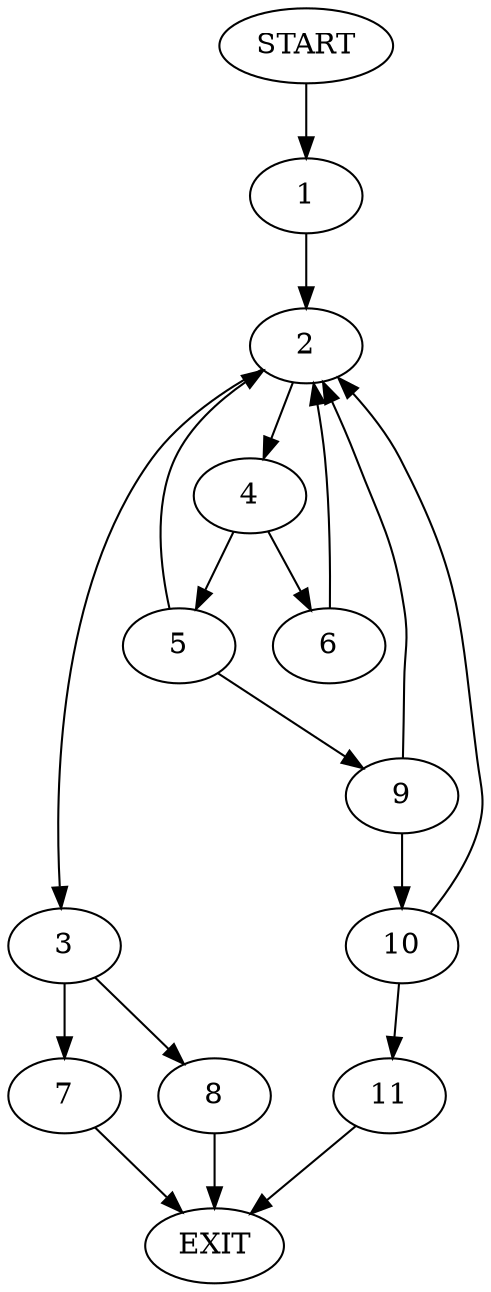 digraph {
0 [label="START"]
12 [label="EXIT"]
0 -> 1
1 -> 2
2 -> 3
2 -> 4
4 -> 5
4 -> 6
3 -> 7
3 -> 8
5 -> 9
5 -> 2
6 -> 2
9 -> 10
9 -> 2
10 -> 11
10 -> 2
11 -> 12
7 -> 12
8 -> 12
}
